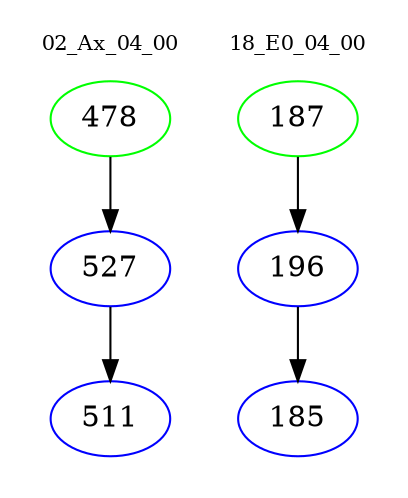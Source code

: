 digraph{
subgraph cluster_0 {
color = white
label = "02_Ax_04_00";
fontsize=10;
T0_478 [label="478", color="green"]
T0_478 -> T0_527 [color="black"]
T0_527 [label="527", color="blue"]
T0_527 -> T0_511 [color="black"]
T0_511 [label="511", color="blue"]
}
subgraph cluster_1 {
color = white
label = "18_E0_04_00";
fontsize=10;
T1_187 [label="187", color="green"]
T1_187 -> T1_196 [color="black"]
T1_196 [label="196", color="blue"]
T1_196 -> T1_185 [color="black"]
T1_185 [label="185", color="blue"]
}
}
